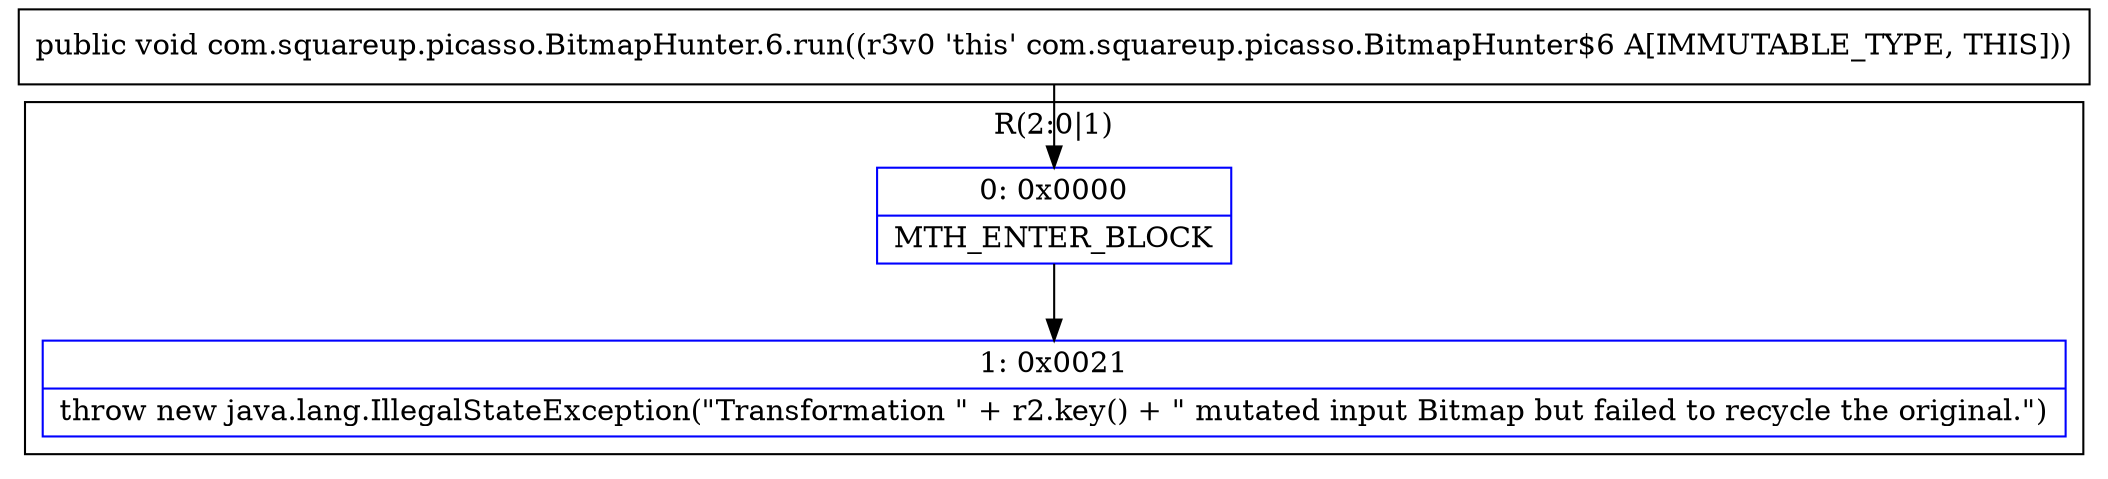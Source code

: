 digraph "CFG forcom.squareup.picasso.BitmapHunter.6.run()V" {
subgraph cluster_Region_1549302006 {
label = "R(2:0|1)";
node [shape=record,color=blue];
Node_0 [shape=record,label="{0\:\ 0x0000|MTH_ENTER_BLOCK\l}"];
Node_1 [shape=record,label="{1\:\ 0x0021|throw new java.lang.IllegalStateException(\"Transformation \" + r2.key() + \" mutated input Bitmap but failed to recycle the original.\")\l}"];
}
MethodNode[shape=record,label="{public void com.squareup.picasso.BitmapHunter.6.run((r3v0 'this' com.squareup.picasso.BitmapHunter$6 A[IMMUTABLE_TYPE, THIS])) }"];
MethodNode -> Node_0;
Node_0 -> Node_1;
}

